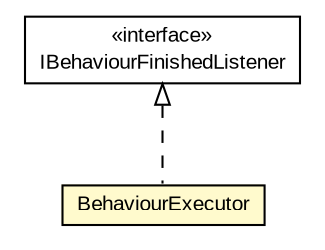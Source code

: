 #!/usr/local/bin/dot
#
# Class diagram 
# Generated by UMLGraph version 5.1 (http://www.umlgraph.org/)
#

digraph G {
	edge [fontname="arial",fontsize=10,labelfontname="arial",labelfontsize=10];
	node [fontname="arial",fontsize=10,shape=plaintext];
	nodesep=0.25;
	ranksep=0.5;
	// pl.staszczyk.mysimplebot1.behaviours.IBehaviourFinishedListener
	c101 [label=<<table title="pl.staszczyk.mysimplebot1.behaviours.IBehaviourFinishedListener" border="0" cellborder="1" cellspacing="0" cellpadding="2" port="p" href="./IBehaviourFinishedListener.html">
		<tr><td><table border="0" cellspacing="0" cellpadding="1">
<tr><td align="center" balign="center"> &#171;interface&#187; </td></tr>
<tr><td align="center" balign="center"> IBehaviourFinishedListener </td></tr>
		</table></td></tr>
		</table>>, fontname="arial", fontcolor="black", fontsize=10.0];
	// pl.staszczyk.mysimplebot1.behaviours.BehaviourExecutor
	c103 [label=<<table title="pl.staszczyk.mysimplebot1.behaviours.BehaviourExecutor" border="0" cellborder="1" cellspacing="0" cellpadding="2" port="p" bgcolor="lemonChiffon" href="./BehaviourExecutor.html">
		<tr><td><table border="0" cellspacing="0" cellpadding="1">
<tr><td align="center" balign="center"> BehaviourExecutor </td></tr>
		</table></td></tr>
		</table>>, fontname="arial", fontcolor="black", fontsize=10.0];
	//pl.staszczyk.mysimplebot1.behaviours.BehaviourExecutor implements pl.staszczyk.mysimplebot1.behaviours.IBehaviourFinishedListener
	c101:p -> c103:p [dir=back,arrowtail=empty,style=dashed];
}


